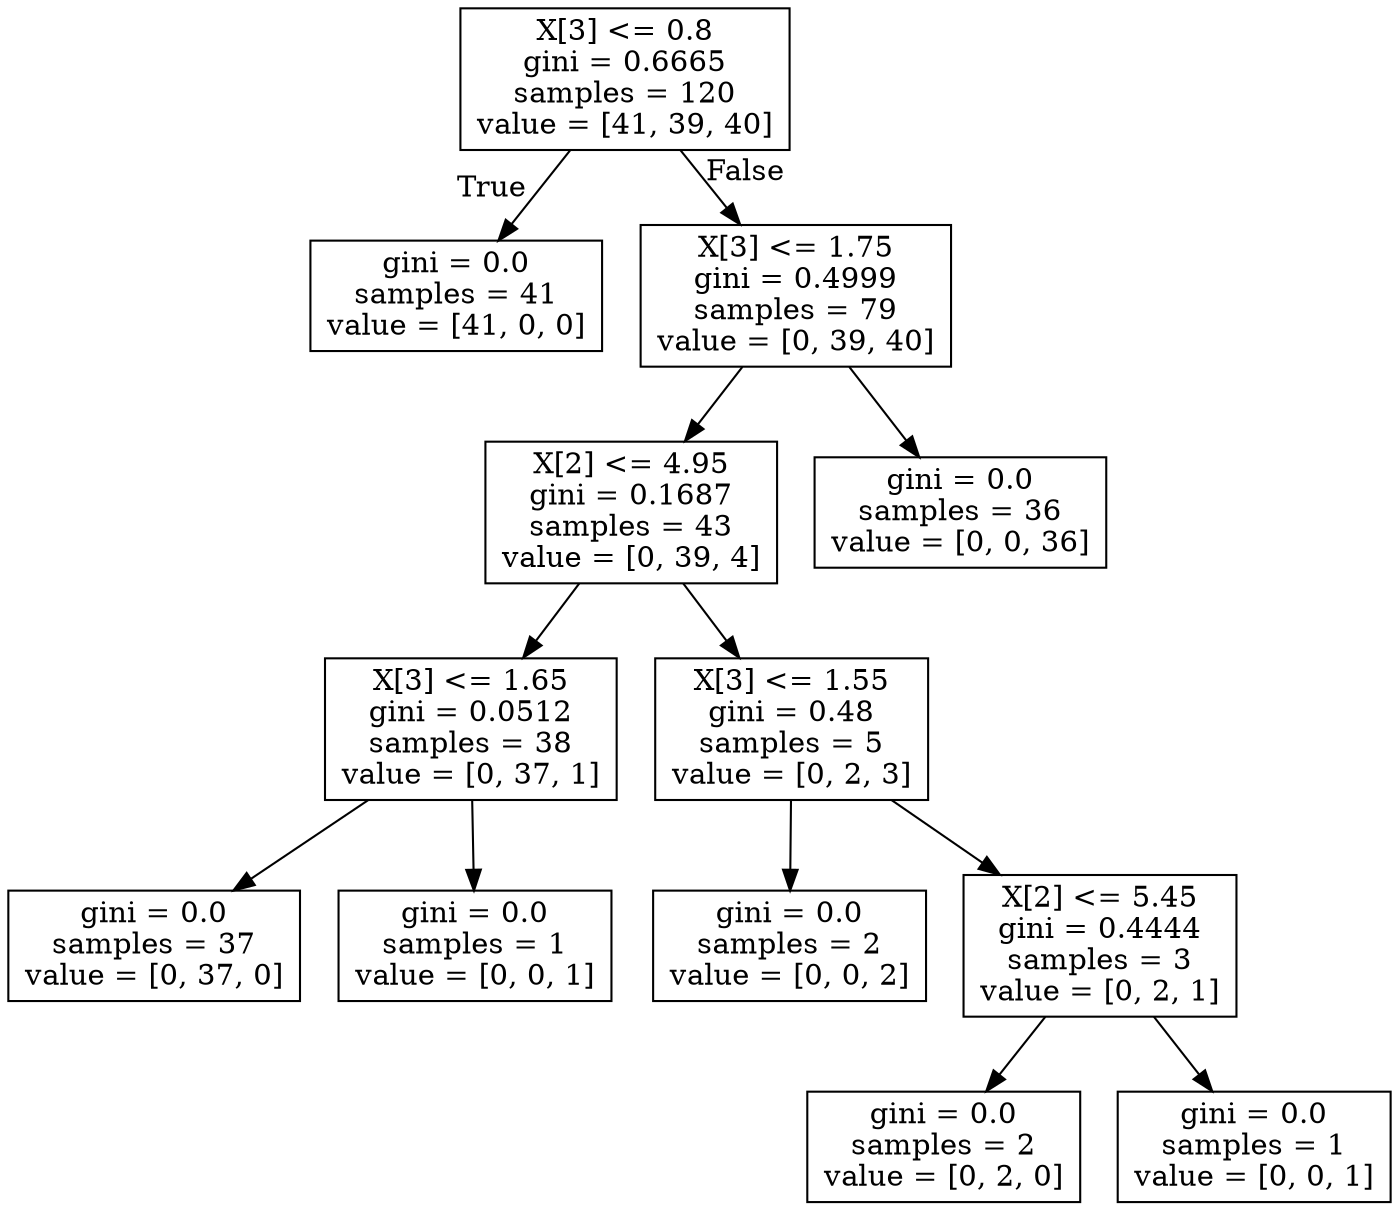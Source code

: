 digraph Tree {
node [shape=box] ;
0 [label="X[3] <= 0.8\ngini = 0.6665\nsamples = 120\nvalue = [41, 39, 40]"] ;
1 [label="gini = 0.0\nsamples = 41\nvalue = [41, 0, 0]"] ;
0 -> 1 [labeldistance=2.5, labelangle=45, headlabel="True"] ;
2 [label="X[3] <= 1.75\ngini = 0.4999\nsamples = 79\nvalue = [0, 39, 40]"] ;
0 -> 2 [labeldistance=2.5, labelangle=-45, headlabel="False"] ;
3 [label="X[2] <= 4.95\ngini = 0.1687\nsamples = 43\nvalue = [0, 39, 4]"] ;
2 -> 3 ;
4 [label="X[3] <= 1.65\ngini = 0.0512\nsamples = 38\nvalue = [0, 37, 1]"] ;
3 -> 4 ;
5 [label="gini = 0.0\nsamples = 37\nvalue = [0, 37, 0]"] ;
4 -> 5 ;
6 [label="gini = 0.0\nsamples = 1\nvalue = [0, 0, 1]"] ;
4 -> 6 ;
7 [label="X[3] <= 1.55\ngini = 0.48\nsamples = 5\nvalue = [0, 2, 3]"] ;
3 -> 7 ;
8 [label="gini = 0.0\nsamples = 2\nvalue = [0, 0, 2]"] ;
7 -> 8 ;
9 [label="X[2] <= 5.45\ngini = 0.4444\nsamples = 3\nvalue = [0, 2, 1]"] ;
7 -> 9 ;
10 [label="gini = 0.0\nsamples = 2\nvalue = [0, 2, 0]"] ;
9 -> 10 ;
11 [label="gini = 0.0\nsamples = 1\nvalue = [0, 0, 1]"] ;
9 -> 11 ;
12 [label="gini = 0.0\nsamples = 36\nvalue = [0, 0, 36]"] ;
2 -> 12 ;
}